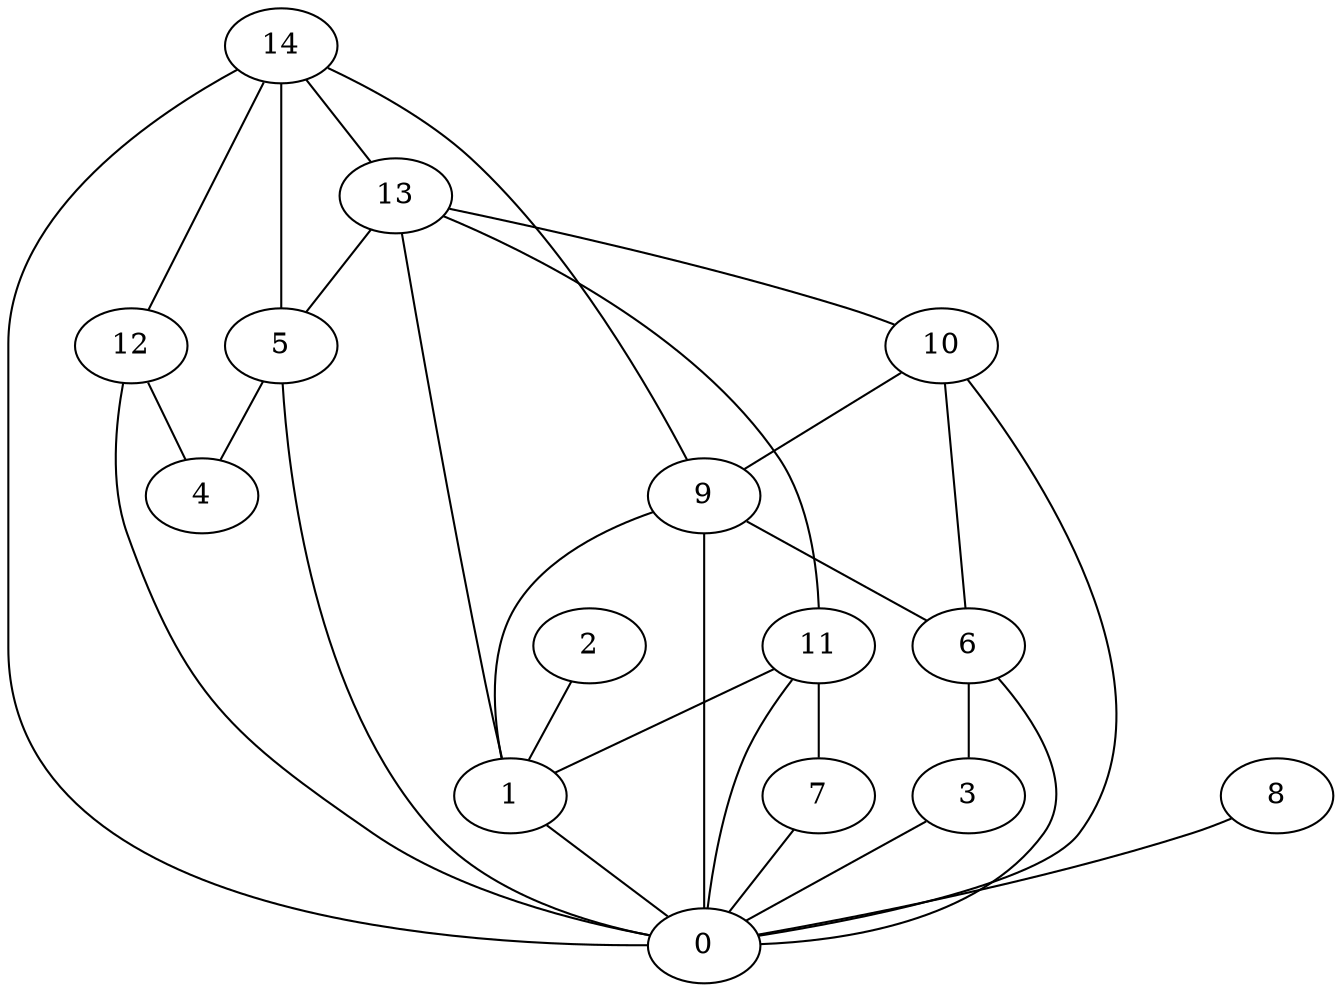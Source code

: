 digraph "sensornet-topology" {
label = "";
rankdir="BT";"0"->"1" [arrowhead = "both"] 
"0"->"3" [arrowhead = "both"] 
"0"->"5" [arrowhead = "both"] 
"0"->"6" [arrowhead = "both"] 
"0"->"7" [arrowhead = "both"] 
"0"->"8" [arrowhead = "both"] 
"0"->"9" [arrowhead = "both"] 
"0"->"10" [arrowhead = "both"] 
"0"->"11" [arrowhead = "both"] 
"0"->"12" [arrowhead = "both"] 
"0"->"14" [arrowhead = "both"] 
"1"->"2" [arrowhead = "both"] 
"1"->"9" [arrowhead = "both"] 
"1"->"11" [arrowhead = "both"] 
"1"->"13" [arrowhead = "both"] 
"3"->"6" [arrowhead = "both"] 
"4"->"5" [arrowhead = "both"] 
"4"->"12" [arrowhead = "both"] 
"5"->"13" [arrowhead = "both"] 
"5"->"14" [arrowhead = "both"] 
"6"->"9" [arrowhead = "both"] 
"6"->"10" [arrowhead = "both"] 
"7"->"11" [arrowhead = "both"] 
"9"->"10" [arrowhead = "both"] 
"9"->"14" [arrowhead = "both"] 
"10"->"13" [arrowhead = "both"] 
"11"->"13" [arrowhead = "both"] 
"12"->"14" [arrowhead = "both"] 
"13"->"14" [arrowhead = "both"] 
}